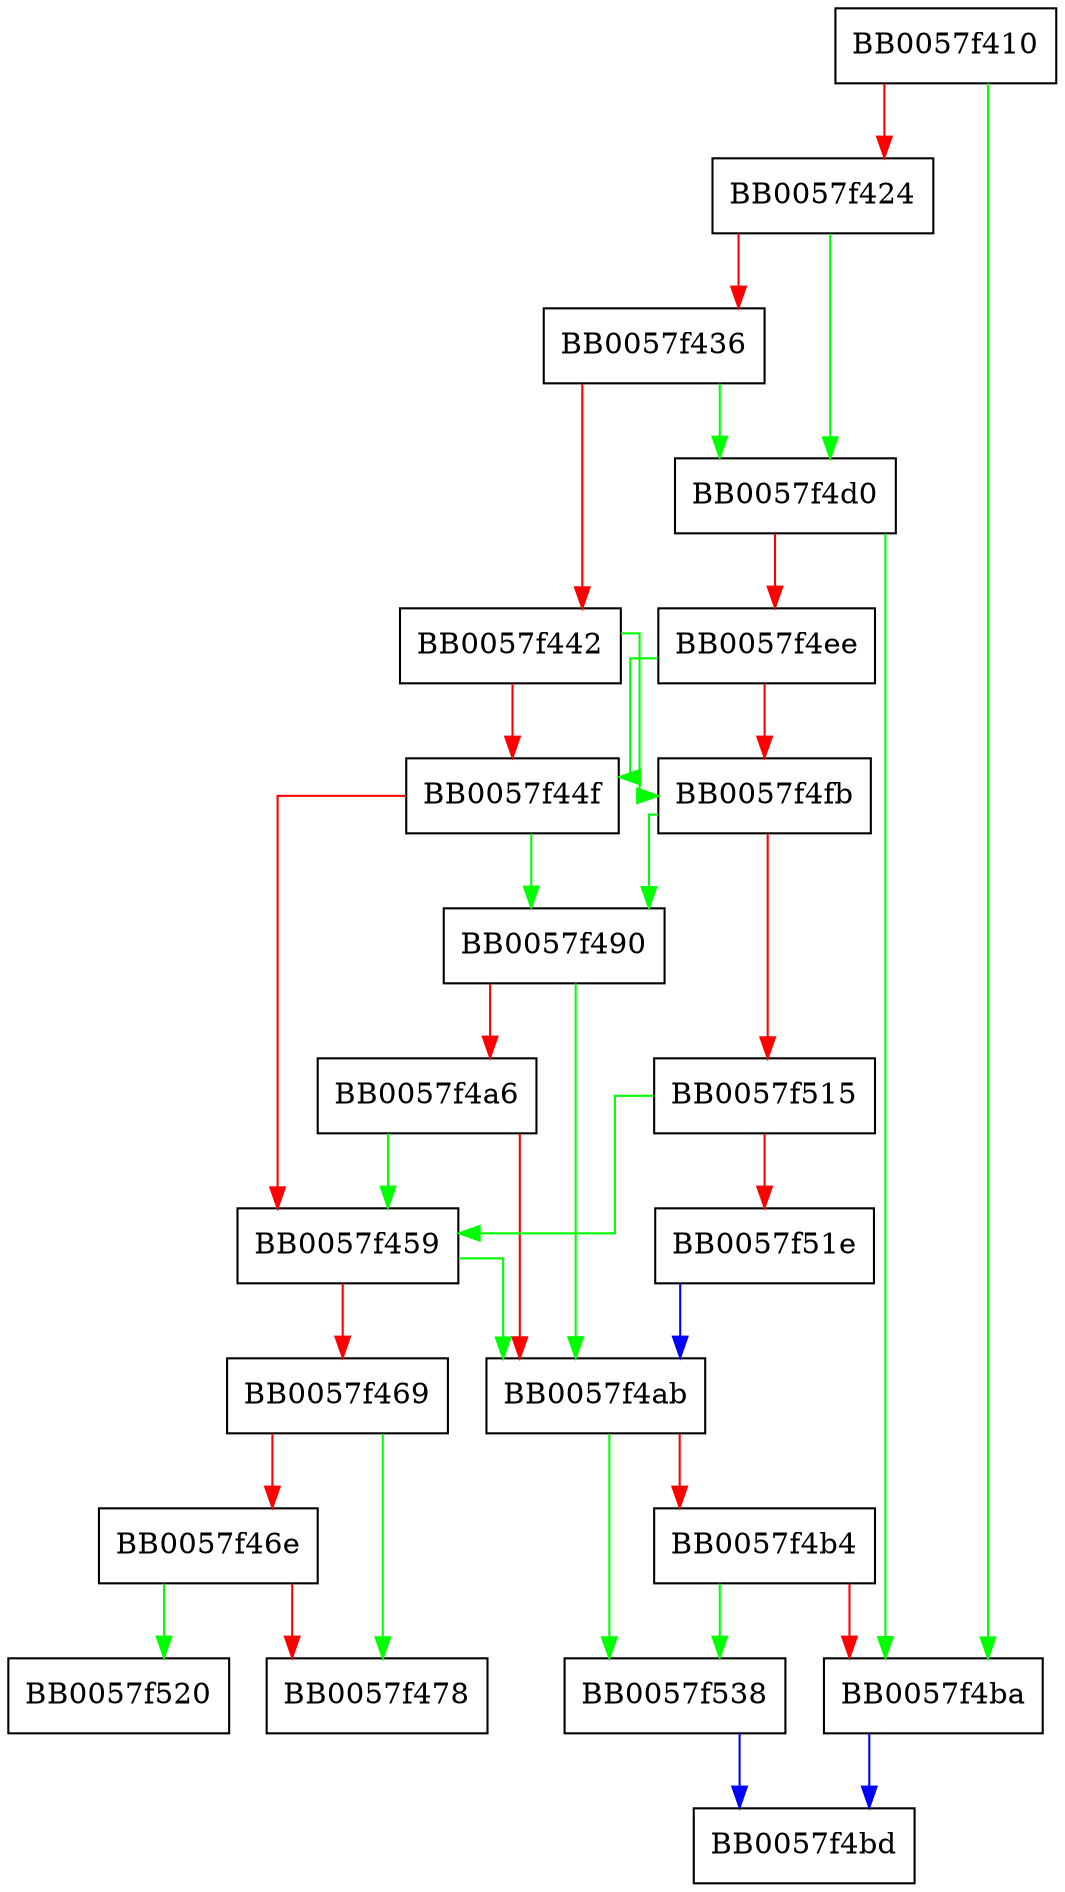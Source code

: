 digraph d2i_DSA_SIG {
  node [shape="box"];
  graph [splines=ortho];
  BB0057f410 -> BB0057f4ba [color="green"];
  BB0057f410 -> BB0057f424 [color="red"];
  BB0057f424 -> BB0057f4d0 [color="green"];
  BB0057f424 -> BB0057f436 [color="red"];
  BB0057f436 -> BB0057f4d0 [color="green"];
  BB0057f436 -> BB0057f442 [color="red"];
  BB0057f442 -> BB0057f4fb [color="green"];
  BB0057f442 -> BB0057f44f [color="red"];
  BB0057f44f -> BB0057f490 [color="green"];
  BB0057f44f -> BB0057f459 [color="red"];
  BB0057f459 -> BB0057f4ab [color="green"];
  BB0057f459 -> BB0057f469 [color="red"];
  BB0057f469 -> BB0057f478 [color="green"];
  BB0057f469 -> BB0057f46e [color="red"];
  BB0057f46e -> BB0057f520 [color="green"];
  BB0057f46e -> BB0057f478 [color="red"];
  BB0057f490 -> BB0057f4ab [color="green"];
  BB0057f490 -> BB0057f4a6 [color="red"];
  BB0057f4a6 -> BB0057f459 [color="green"];
  BB0057f4a6 -> BB0057f4ab [color="red"];
  BB0057f4ab -> BB0057f538 [color="green"];
  BB0057f4ab -> BB0057f4b4 [color="red"];
  BB0057f4b4 -> BB0057f538 [color="green"];
  BB0057f4b4 -> BB0057f4ba [color="red"];
  BB0057f4ba -> BB0057f4bd [color="blue"];
  BB0057f4d0 -> BB0057f4ba [color="green"];
  BB0057f4d0 -> BB0057f4ee [color="red"];
  BB0057f4ee -> BB0057f44f [color="green"];
  BB0057f4ee -> BB0057f4fb [color="red"];
  BB0057f4fb -> BB0057f490 [color="green"];
  BB0057f4fb -> BB0057f515 [color="red"];
  BB0057f515 -> BB0057f459 [color="green"];
  BB0057f515 -> BB0057f51e [color="red"];
  BB0057f51e -> BB0057f4ab [color="blue"];
  BB0057f538 -> BB0057f4bd [color="blue"];
}